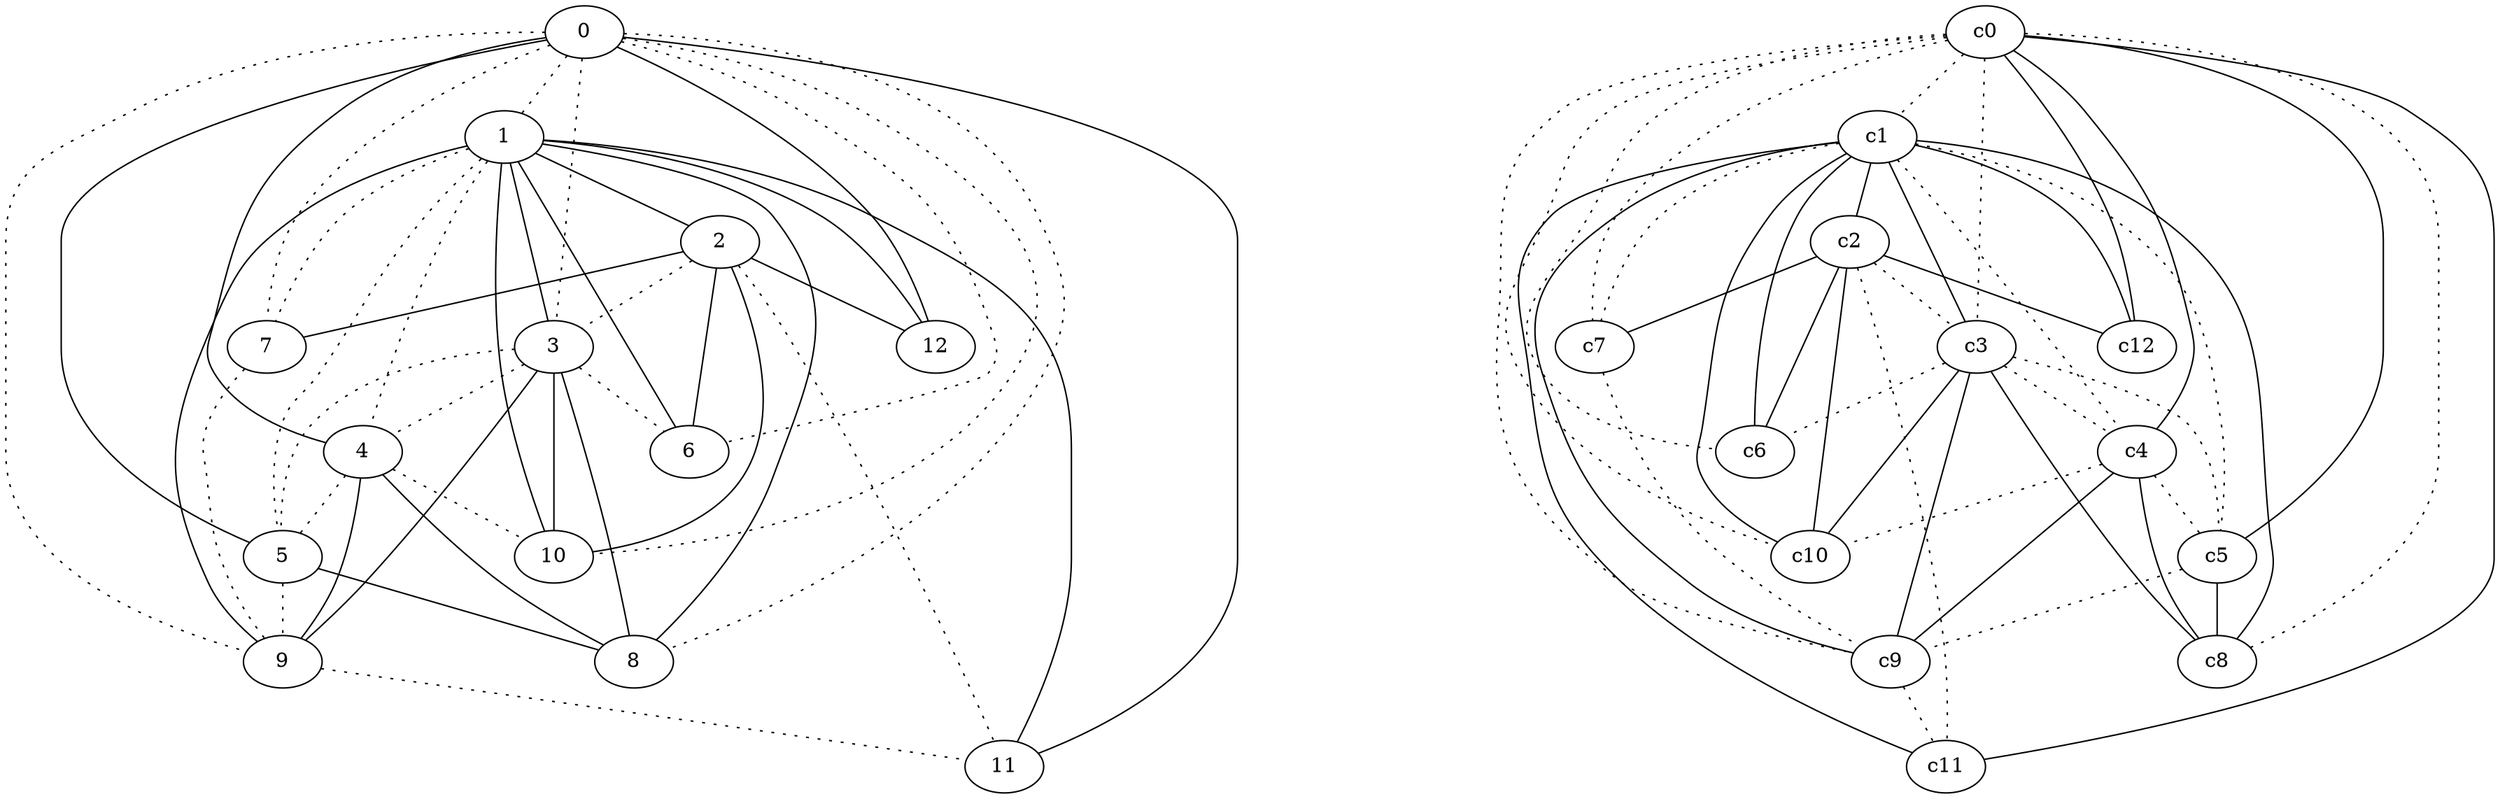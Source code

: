 graph {
a0[label=0];
a1[label=1];
a2[label=2];
a3[label=3];
a4[label=4];
a5[label=5];
a6[label=6];
a7[label=7];
a8[label=8];
a9[label=9];
a10[label=10];
a11[label=11];
a12[label=12];
a0 -- a1 [style=dotted];
a0 -- a3 [style=dotted];
a0 -- a4;
a0 -- a5;
a0 -- a6 [style=dotted];
a0 -- a7 [style=dotted];
a0 -- a8 [style=dotted];
a0 -- a9 [style=dotted];
a0 -- a10 [style=dotted];
a0 -- a11;
a0 -- a12;
a1 -- a2;
a1 -- a3;
a1 -- a4 [style=dotted];
a1 -- a5 [style=dotted];
a1 -- a6;
a1 -- a7 [style=dotted];
a1 -- a8;
a1 -- a9;
a1 -- a10;
a1 -- a11;
a1 -- a12;
a2 -- a3 [style=dotted];
a2 -- a6;
a2 -- a7;
a2 -- a10;
a2 -- a11 [style=dotted];
a2 -- a12;
a3 -- a4 [style=dotted];
a3 -- a5 [style=dotted];
a3 -- a6 [style=dotted];
a3 -- a8;
a3 -- a9;
a3 -- a10;
a4 -- a5 [style=dotted];
a4 -- a8;
a4 -- a9;
a4 -- a10 [style=dotted];
a5 -- a8;
a5 -- a9 [style=dotted];
a7 -- a9 [style=dotted];
a9 -- a11 [style=dotted];
c0 -- c1 [style=dotted];
c0 -- c3 [style=dotted];
c0 -- c4;
c0 -- c5;
c0 -- c6 [style=dotted];
c0 -- c7 [style=dotted];
c0 -- c8 [style=dotted];
c0 -- c9 [style=dotted];
c0 -- c10 [style=dotted];
c0 -- c11;
c0 -- c12;
c1 -- c2;
c1 -- c3;
c1 -- c4 [style=dotted];
c1 -- c5 [style=dotted];
c1 -- c6;
c1 -- c7 [style=dotted];
c1 -- c8;
c1 -- c9;
c1 -- c10;
c1 -- c11;
c1 -- c12;
c2 -- c3 [style=dotted];
c2 -- c6;
c2 -- c7;
c2 -- c10;
c2 -- c11 [style=dotted];
c2 -- c12;
c3 -- c4 [style=dotted];
c3 -- c5 [style=dotted];
c3 -- c6 [style=dotted];
c3 -- c8;
c3 -- c9;
c3 -- c10;
c4 -- c5 [style=dotted];
c4 -- c8;
c4 -- c9;
c4 -- c10 [style=dotted];
c5 -- c8;
c5 -- c9 [style=dotted];
c7 -- c9 [style=dotted];
c9 -- c11 [style=dotted];
}
